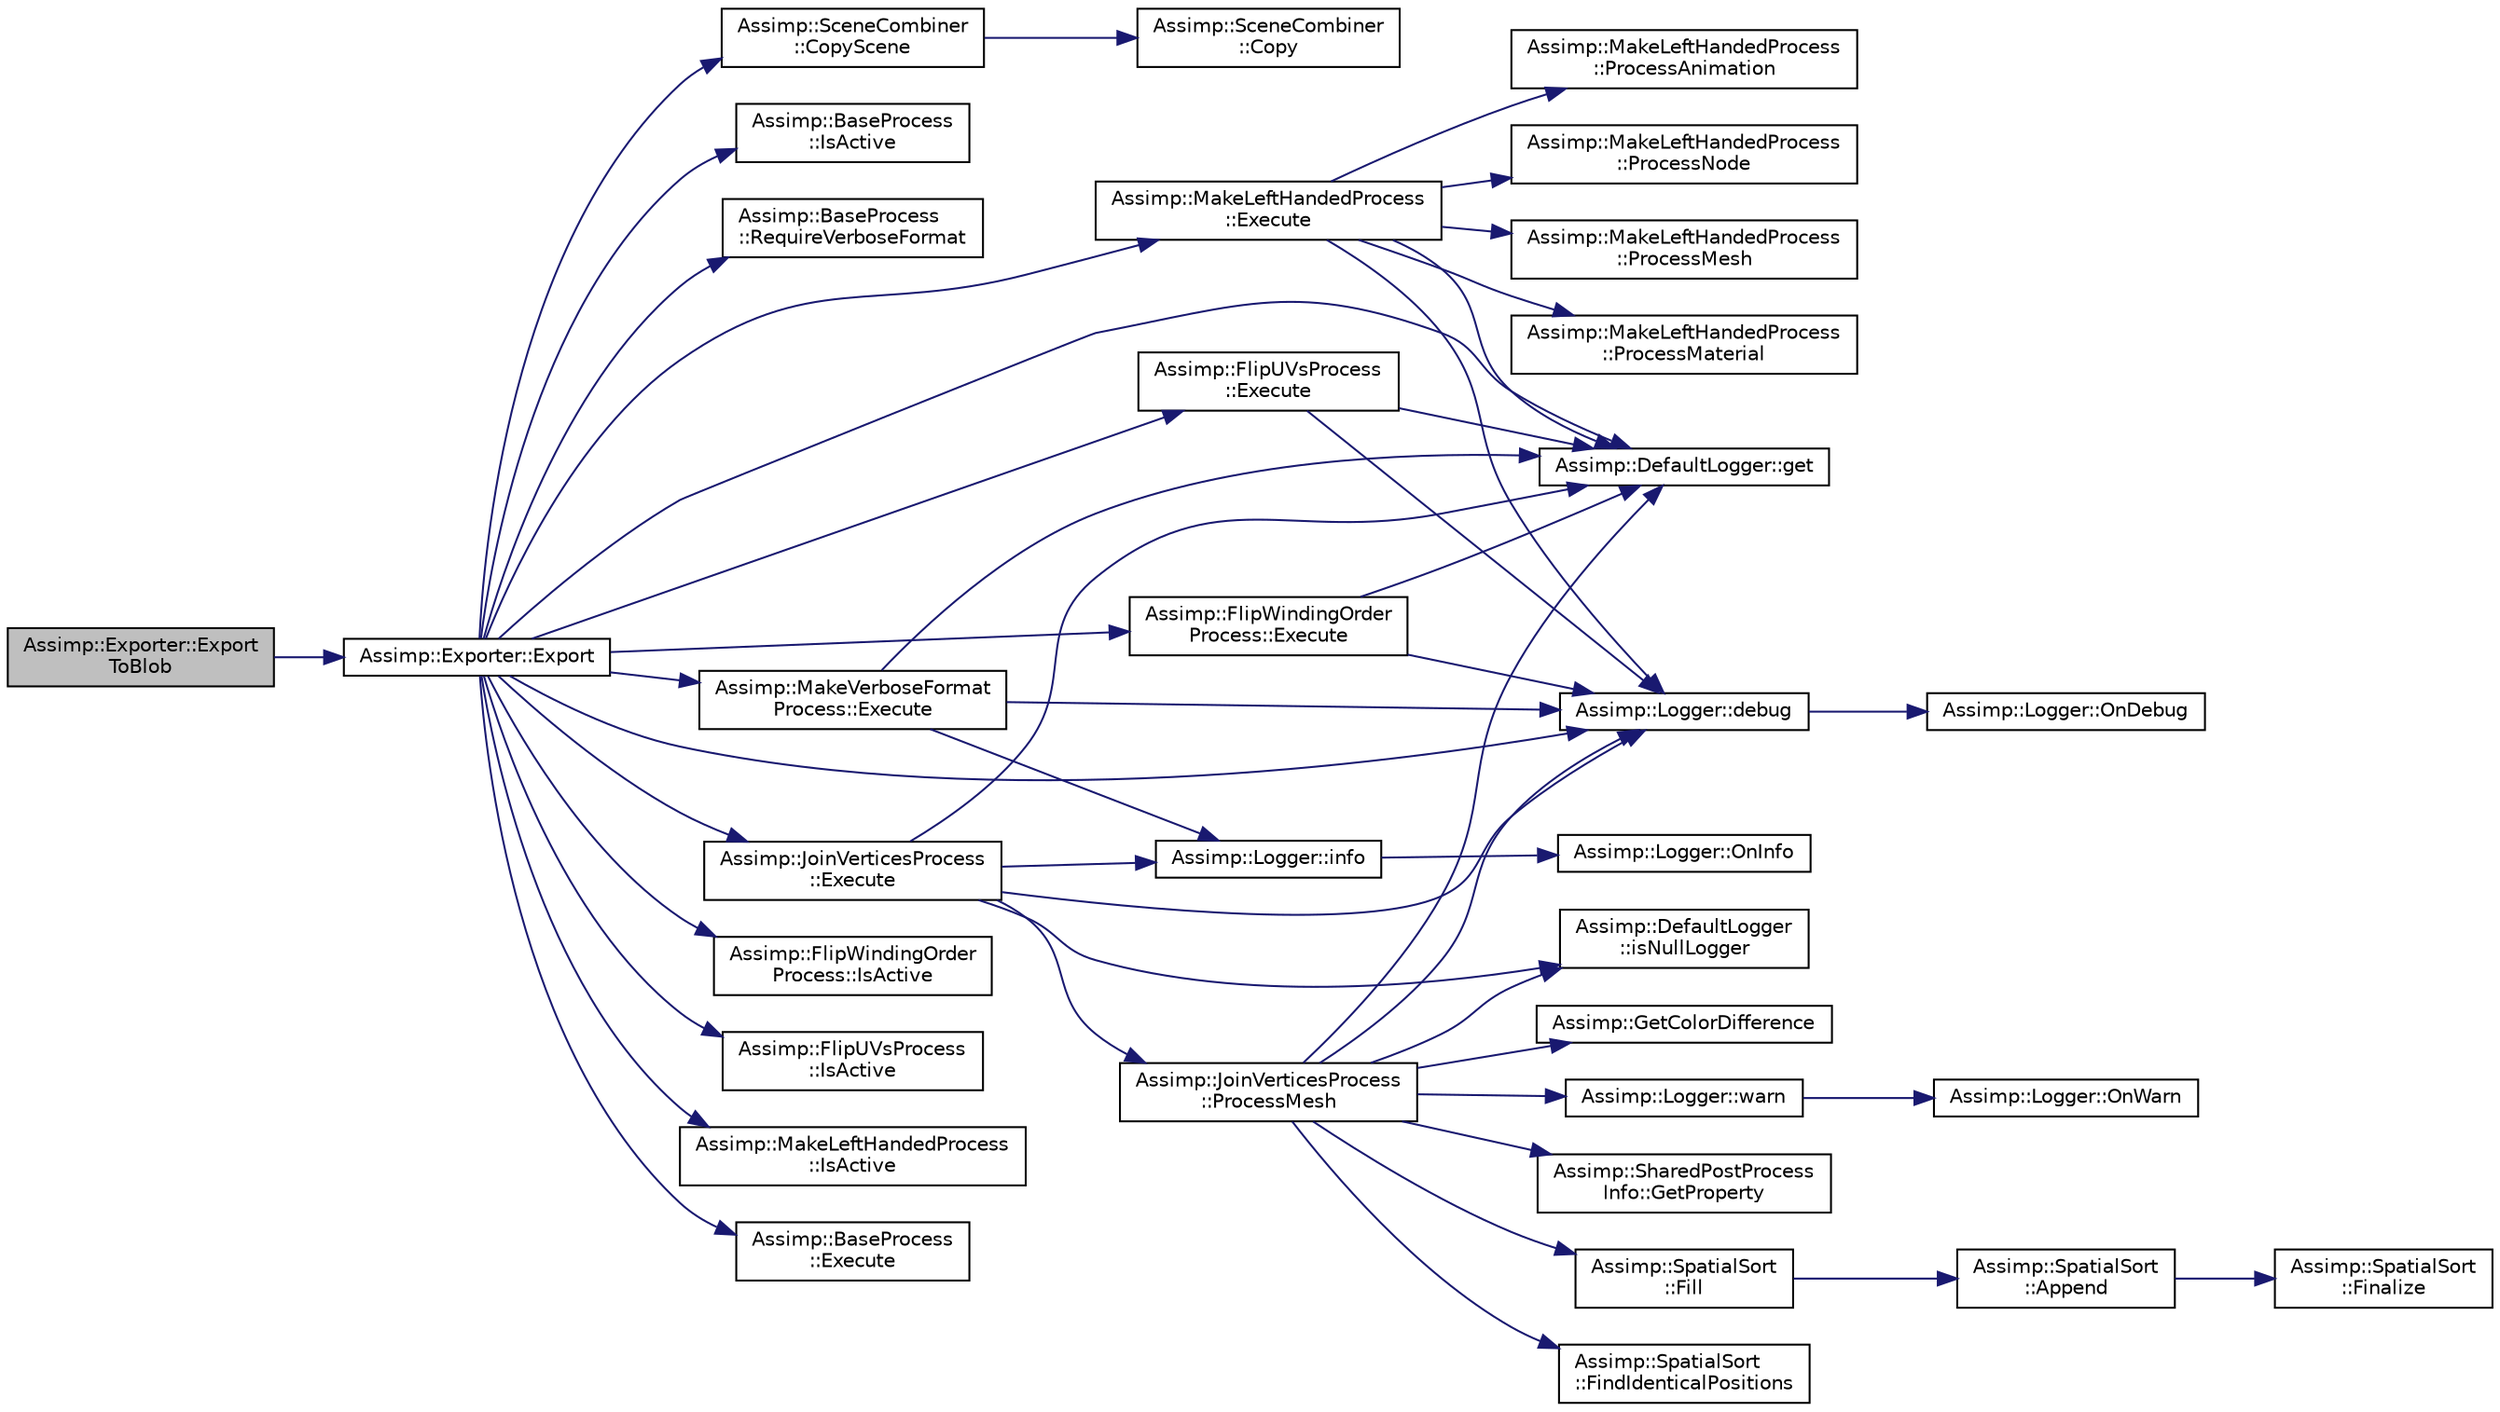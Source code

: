 digraph "Assimp::Exporter::ExportToBlob"
{
  edge [fontname="Helvetica",fontsize="10",labelfontname="Helvetica",labelfontsize="10"];
  node [fontname="Helvetica",fontsize="10",shape=record];
  rankdir="LR";
  Node1 [label="Assimp::Exporter::Export\lToBlob",height=0.2,width=0.4,color="black", fillcolor="grey75", style="filled", fontcolor="black"];
  Node1 -> Node2 [color="midnightblue",fontsize="10",style="solid",fontname="Helvetica"];
  Node2 [label="Assimp::Exporter::Export",height=0.2,width=0.4,color="black", fillcolor="white", style="filled",URL="$class_assimp_1_1_exporter.html#a3226ea1a598a94c899fa17acebe5d47d"];
  Node2 -> Node3 [color="midnightblue",fontsize="10",style="solid",fontname="Helvetica"];
  Node3 [label="Assimp::SceneCombiner\l::CopyScene",height=0.2,width=0.4,color="black", fillcolor="white", style="filled",URL="$class_assimp_1_1_scene_combiner.html#a5873036f6b7b81c57857af273ad71c97"];
  Node3 -> Node4 [color="midnightblue",fontsize="10",style="solid",fontname="Helvetica"];
  Node4 [label="Assimp::SceneCombiner\l::Copy",height=0.2,width=0.4,color="black", fillcolor="white", style="filled",URL="$class_assimp_1_1_scene_combiner.html#ad78bbac399a4faf44dad90cc81c23312"];
  Node2 -> Node5 [color="midnightblue",fontsize="10",style="solid",fontname="Helvetica"];
  Node5 [label="Assimp::BaseProcess\l::IsActive",height=0.2,width=0.4,color="black", fillcolor="white", style="filled",URL="$class_assimp_1_1_base_process.html#ae707ad643e9c45c265f4c03f4c50a219"];
  Node2 -> Node6 [color="midnightblue",fontsize="10",style="solid",fontname="Helvetica"];
  Node6 [label="Assimp::BaseProcess\l::RequireVerboseFormat",height=0.2,width=0.4,color="black", fillcolor="white", style="filled",URL="$class_assimp_1_1_base_process.html#afcce32464650fbb7d51c3881a0139046"];
  Node2 -> Node7 [color="midnightblue",fontsize="10",style="solid",fontname="Helvetica"];
  Node7 [label="Assimp::DefaultLogger::get",height=0.2,width=0.4,color="black", fillcolor="white", style="filled",URL="$class_assimp_1_1_default_logger.html#a093cac26b06553ac774f84769cb0d691",tooltip="Getter for singleton instance. "];
  Node2 -> Node8 [color="midnightblue",fontsize="10",style="solid",fontname="Helvetica"];
  Node8 [label="Assimp::Logger::debug",height=0.2,width=0.4,color="black", fillcolor="white", style="filled",URL="$class_assimp_1_1_logger.html#a3b10454ab4c0949f251062376d9c4161",tooltip="Writes a debug message. "];
  Node8 -> Node9 [color="midnightblue",fontsize="10",style="solid",fontname="Helvetica"];
  Node9 [label="Assimp::Logger::OnDebug",height=0.2,width=0.4,color="black", fillcolor="white", style="filled",URL="$class_assimp_1_1_logger.html#aded6996d20f14204877097b88bd5eac6",tooltip="Called as a request to write a specific debug message. "];
  Node2 -> Node10 [color="midnightblue",fontsize="10",style="solid",fontname="Helvetica"];
  Node10 [label="Assimp::MakeVerboseFormat\lProcess::Execute",height=0.2,width=0.4,color="black", fillcolor="white", style="filled",URL="$class_assimp_1_1_make_verbose_format_process.html#a62d77fc949165c31184d4aa15673beb3"];
  Node10 -> Node7 [color="midnightblue",fontsize="10",style="solid",fontname="Helvetica"];
  Node10 -> Node8 [color="midnightblue",fontsize="10",style="solid",fontname="Helvetica"];
  Node10 -> Node11 [color="midnightblue",fontsize="10",style="solid",fontname="Helvetica"];
  Node11 [label="Assimp::Logger::info",height=0.2,width=0.4,color="black", fillcolor="white", style="filled",URL="$class_assimp_1_1_logger.html#a12b8a125083c47ac0bb6056f00761e52",tooltip="Writes a info message. "];
  Node11 -> Node12 [color="midnightblue",fontsize="10",style="solid",fontname="Helvetica"];
  Node12 [label="Assimp::Logger::OnInfo",height=0.2,width=0.4,color="black", fillcolor="white", style="filled",URL="$class_assimp_1_1_logger.html#aba81c4562ff8db83f06c6b62f2eb7983",tooltip="Called as a request to write a specific info message. "];
  Node2 -> Node13 [color="midnightblue",fontsize="10",style="solid",fontname="Helvetica"];
  Node13 [label="Assimp::FlipWindingOrder\lProcess::IsActive",height=0.2,width=0.4,color="black", fillcolor="white", style="filled",URL="$class_assimp_1_1_flip_winding_order_process.html#a9d752954dbc5e0b94f350076066e0e35"];
  Node2 -> Node14 [color="midnightblue",fontsize="10",style="solid",fontname="Helvetica"];
  Node14 [label="Assimp::FlipWindingOrder\lProcess::Execute",height=0.2,width=0.4,color="black", fillcolor="white", style="filled",URL="$class_assimp_1_1_flip_winding_order_process.html#a4cd6e491c08114a66aec526e0c127ac6"];
  Node14 -> Node7 [color="midnightblue",fontsize="10",style="solid",fontname="Helvetica"];
  Node14 -> Node8 [color="midnightblue",fontsize="10",style="solid",fontname="Helvetica"];
  Node2 -> Node15 [color="midnightblue",fontsize="10",style="solid",fontname="Helvetica"];
  Node15 [label="Assimp::FlipUVsProcess\l::IsActive",height=0.2,width=0.4,color="black", fillcolor="white", style="filled",URL="$class_assimp_1_1_flip_u_vs_process.html#a3e39b132d59833cdceb1dacfb5dacd8a"];
  Node2 -> Node16 [color="midnightblue",fontsize="10",style="solid",fontname="Helvetica"];
  Node16 [label="Assimp::FlipUVsProcess\l::Execute",height=0.2,width=0.4,color="black", fillcolor="white", style="filled",URL="$class_assimp_1_1_flip_u_vs_process.html#a4ce58623df9d1c96eafccb2b2d7aed0f"];
  Node16 -> Node7 [color="midnightblue",fontsize="10",style="solid",fontname="Helvetica"];
  Node16 -> Node8 [color="midnightblue",fontsize="10",style="solid",fontname="Helvetica"];
  Node2 -> Node17 [color="midnightblue",fontsize="10",style="solid",fontname="Helvetica"];
  Node17 [label="Assimp::MakeLeftHandedProcess\l::IsActive",height=0.2,width=0.4,color="black", fillcolor="white", style="filled",URL="$class_assimp_1_1_make_left_handed_process.html#a494e6bf525fbeaa4e39b05331288cac0"];
  Node2 -> Node18 [color="midnightblue",fontsize="10",style="solid",fontname="Helvetica"];
  Node18 [label="Assimp::MakeLeftHandedProcess\l::Execute",height=0.2,width=0.4,color="black", fillcolor="white", style="filled",URL="$class_assimp_1_1_make_left_handed_process.html#a65d1b32efd0056e668c2bf3763fa48d2"];
  Node18 -> Node7 [color="midnightblue",fontsize="10",style="solid",fontname="Helvetica"];
  Node18 -> Node8 [color="midnightblue",fontsize="10",style="solid",fontname="Helvetica"];
  Node18 -> Node19 [color="midnightblue",fontsize="10",style="solid",fontname="Helvetica"];
  Node19 [label="Assimp::MakeLeftHandedProcess\l::ProcessNode",height=0.2,width=0.4,color="black", fillcolor="white", style="filled",URL="$class_assimp_1_1_make_left_handed_process.html#a48e8217838d26ecbfd3b65dbf59639db"];
  Node18 -> Node20 [color="midnightblue",fontsize="10",style="solid",fontname="Helvetica"];
  Node20 [label="Assimp::MakeLeftHandedProcess\l::ProcessMesh",height=0.2,width=0.4,color="black", fillcolor="white", style="filled",URL="$class_assimp_1_1_make_left_handed_process.html#a8f9b759b8fdd4e31b129d22f40fd8354"];
  Node18 -> Node21 [color="midnightblue",fontsize="10",style="solid",fontname="Helvetica"];
  Node21 [label="Assimp::MakeLeftHandedProcess\l::ProcessMaterial",height=0.2,width=0.4,color="black", fillcolor="white", style="filled",URL="$class_assimp_1_1_make_left_handed_process.html#a9f252439454d2108908172ae9838d274"];
  Node18 -> Node22 [color="midnightblue",fontsize="10",style="solid",fontname="Helvetica"];
  Node22 [label="Assimp::MakeLeftHandedProcess\l::ProcessAnimation",height=0.2,width=0.4,color="black", fillcolor="white", style="filled",URL="$class_assimp_1_1_make_left_handed_process.html#a2867082b8689b3aa3869dab31223b8f9"];
  Node2 -> Node23 [color="midnightblue",fontsize="10",style="solid",fontname="Helvetica"];
  Node23 [label="Assimp::BaseProcess\l::Execute",height=0.2,width=0.4,color="black", fillcolor="white", style="filled",URL="$class_assimp_1_1_base_process.html#ac2ec8dbb815e84a7af573fb3174279e7"];
  Node2 -> Node24 [color="midnightblue",fontsize="10",style="solid",fontname="Helvetica"];
  Node24 [label="Assimp::JoinVerticesProcess\l::Execute",height=0.2,width=0.4,color="black", fillcolor="white", style="filled",URL="$class_assimp_1_1_join_vertices_process.html#a8930ce25e09083b42e34c6e0d87b7453"];
  Node24 -> Node7 [color="midnightblue",fontsize="10",style="solid",fontname="Helvetica"];
  Node24 -> Node8 [color="midnightblue",fontsize="10",style="solid",fontname="Helvetica"];
  Node24 -> Node25 [color="midnightblue",fontsize="10",style="solid",fontname="Helvetica"];
  Node25 [label="Assimp::DefaultLogger\l::isNullLogger",height=0.2,width=0.4,color="black", fillcolor="white", style="filled",URL="$class_assimp_1_1_default_logger.html#a55ea67b3770c321fa0bda541763495a8",tooltip="Return whether a #NullLogger is currently active. "];
  Node24 -> Node26 [color="midnightblue",fontsize="10",style="solid",fontname="Helvetica"];
  Node26 [label="Assimp::JoinVerticesProcess\l::ProcessMesh",height=0.2,width=0.4,color="black", fillcolor="white", style="filled",URL="$class_assimp_1_1_join_vertices_process.html#ab900e951f4144ee6754c9176cb3ba36e"];
  Node26 -> Node27 [color="midnightblue",fontsize="10",style="solid",fontname="Helvetica"];
  Node27 [label="Assimp::SharedPostProcess\lInfo::GetProperty",height=0.2,width=0.4,color="black", fillcolor="white", style="filled",URL="$class_assimp_1_1_shared_post_process_info.html#a94ff656ee1eb86ef103f79e5ffc256fa",tooltip="Get a heap property. "];
  Node26 -> Node28 [color="midnightblue",fontsize="10",style="solid",fontname="Helvetica"];
  Node28 [label="Assimp::SpatialSort\l::Fill",height=0.2,width=0.4,color="black", fillcolor="white", style="filled",URL="$class_assimp_1_1_spatial_sort.html#a9818ff67761742c6492173e61035ad37"];
  Node28 -> Node29 [color="midnightblue",fontsize="10",style="solid",fontname="Helvetica"];
  Node29 [label="Assimp::SpatialSort\l::Append",height=0.2,width=0.4,color="black", fillcolor="white", style="filled",URL="$class_assimp_1_1_spatial_sort.html#acc7813f0ab385e7744890b92f12c8fd8"];
  Node29 -> Node30 [color="midnightblue",fontsize="10",style="solid",fontname="Helvetica"];
  Node30 [label="Assimp::SpatialSort\l::Finalize",height=0.2,width=0.4,color="black", fillcolor="white", style="filled",URL="$class_assimp_1_1_spatial_sort.html#a28ddec1cbbce9f157dd1457f5f7f07d4"];
  Node26 -> Node31 [color="midnightblue",fontsize="10",style="solid",fontname="Helvetica"];
  Node31 [label="Assimp::SpatialSort\l::FindIdenticalPositions",height=0.2,width=0.4,color="black", fillcolor="white", style="filled",URL="$class_assimp_1_1_spatial_sort.html#a7ea3522c3964aa1640fb321fc5b8b449"];
  Node26 -> Node32 [color="midnightblue",fontsize="10",style="solid",fontname="Helvetica"];
  Node32 [label="Assimp::GetColorDifference",height=0.2,width=0.4,color="black", fillcolor="white", style="filled",URL="$namespace_assimp.html#a19ad49cb7574ea17c7bc1e9376cac0fa"];
  Node26 -> Node25 [color="midnightblue",fontsize="10",style="solid",fontname="Helvetica"];
  Node26 -> Node7 [color="midnightblue",fontsize="10",style="solid",fontname="Helvetica"];
  Node26 -> Node8 [color="midnightblue",fontsize="10",style="solid",fontname="Helvetica"];
  Node26 -> Node33 [color="midnightblue",fontsize="10",style="solid",fontname="Helvetica"];
  Node33 [label="Assimp::Logger::warn",height=0.2,width=0.4,color="black", fillcolor="white", style="filled",URL="$class_assimp_1_1_logger.html#a32bc5ee4b23df13551b83b925907f1b1",tooltip="Writes a warning message. "];
  Node33 -> Node34 [color="midnightblue",fontsize="10",style="solid",fontname="Helvetica"];
  Node34 [label="Assimp::Logger::OnWarn",height=0.2,width=0.4,color="black", fillcolor="white", style="filled",URL="$class_assimp_1_1_logger.html#ab8066978dd37992f711d75d49cf4607b",tooltip="Called as a request to write a specific warn message. "];
  Node24 -> Node11 [color="midnightblue",fontsize="10",style="solid",fontname="Helvetica"];
}
